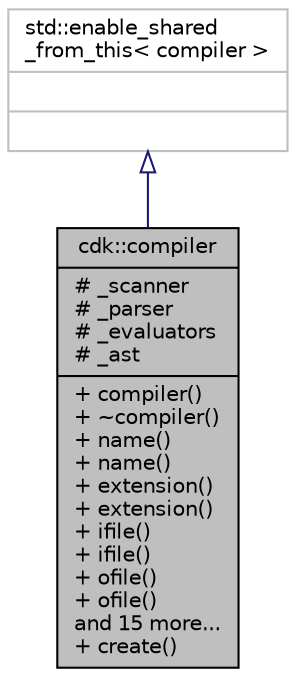 digraph "cdk::compiler"
{
  edge [fontname="Helvetica",fontsize="10",labelfontname="Helvetica",labelfontsize="10"];
  node [fontname="Helvetica",fontsize="10",shape=record];
  Node0 [label="{cdk::compiler\n|# _scanner\l# _parser\l# _evaluators\l# _ast\l|+ compiler()\l+ ~compiler()\l+ name()\l+ name()\l+ extension()\l+ extension()\l+ ifile()\l+ ifile()\l+ ofile()\l+ ofile()\land 15 more...\l+ create()\l}",height=0.2,width=0.4,color="black", fillcolor="grey75", style="filled", fontcolor="black"];
  Node1 -> Node0 [dir="back",color="midnightblue",fontsize="10",style="solid",arrowtail="onormal"];
  Node1 [label="{std::enable_shared\l_from_this\< compiler \>\n||}",height=0.2,width=0.4,color="grey75", fillcolor="white", style="filled"];
}
